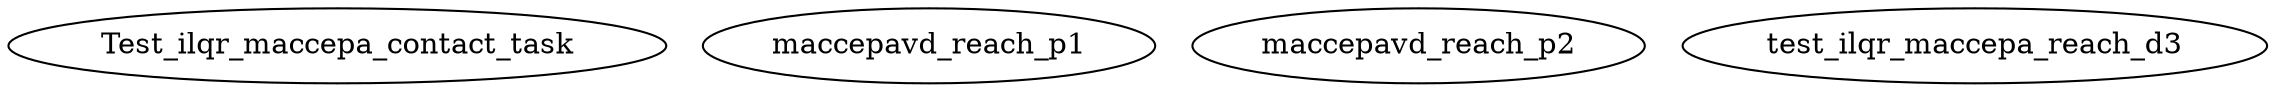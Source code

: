 /* Created by mdot for Matlab */
digraph m2html {

  Test_ilqr_maccepa_contact_task [URL="Test_ilqr_maccepa_contact_task.html"];
  maccepavd_reach_p1 [URL="maccepavd_reach_p1.html"];
  maccepavd_reach_p2 [URL="maccepavd_reach_p2.html"];
  test_ilqr_maccepa_reach_d3 [URL="test_ilqr_maccepa_reach_d3.html"];
}